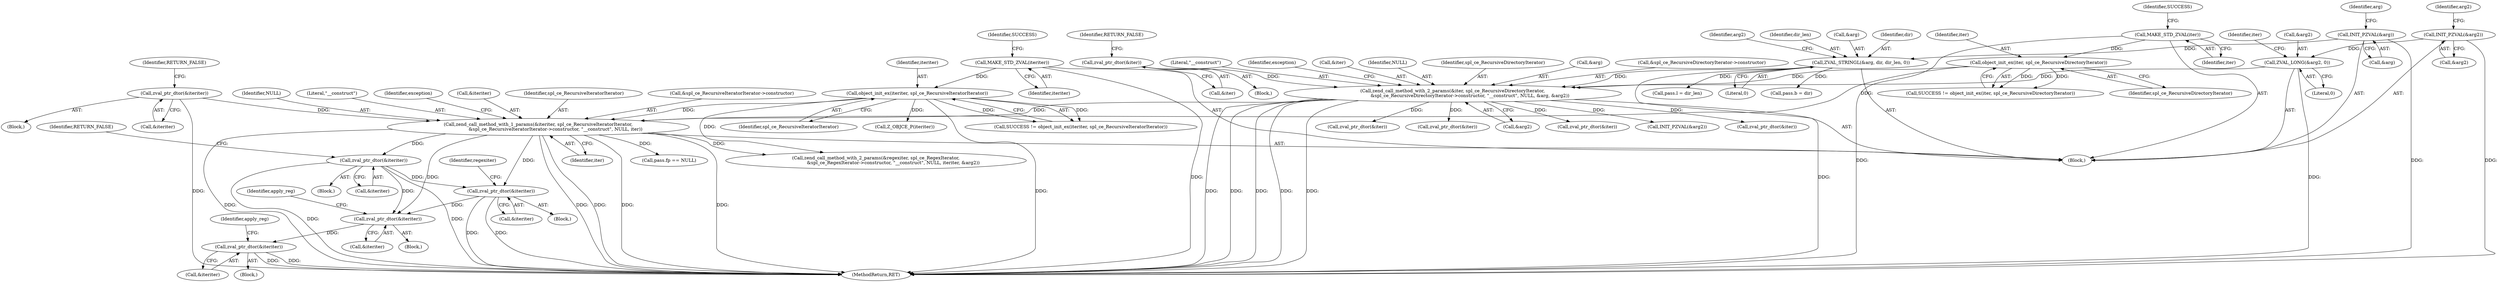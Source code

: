 digraph "0_php_bf58162ddf970f63502837f366930e44d6a992cf_3@pointer" {
"1000334" [label="(Call,zval_ptr_dtor(&iteriter))"];
"1000254" [label="(Call,zval_ptr_dtor(&iteriter))"];
"1000230" [label="(Call,zval_ptr_dtor(&iteriter))"];
"1000212" [label="(Call,zend_call_method_with_1_params(&iteriter, spl_ce_RecursiveIteratorIterator,\n                        &spl_ce_RecursiveIteratorIterator->constructor, \"__construct\", NULL, iter))"];
"1000208" [label="(Call,zval_ptr_dtor(&iteriter))"];
"1000201" [label="(Call,object_init_ex(iteriter, spl_ce_RecursiveIteratorIterator))"];
"1000196" [label="(Call,MAKE_STD_ZVAL(iteriter))"];
"1000174" [label="(Call,zend_call_method_with_2_params(&iter, spl_ce_RecursiveDirectoryIterator,\n                        &spl_ce_RecursiveDirectoryIterator->constructor, \"__construct\", NULL, &arg, &arg2))"];
"1000154" [label="(Call,zval_ptr_dtor(&iter))"];
"1000150" [label="(Call,object_init_ex(iter, spl_ce_RecursiveDirectoryIterator))"];
"1000145" [label="(Call,MAKE_STD_ZVAL(iter))"];
"1000161" [label="(Call,ZVAL_STRINGL(&arg, dir, dir_len, 0))"];
"1000158" [label="(Call,INIT_PZVAL(&arg))"];
"1000170" [label="(Call,ZVAL_LONG(&arg2, 0))"];
"1000167" [label="(Call,INIT_PZVAL(&arg2))"];
"1000348" [label="(Call,zval_ptr_dtor(&iteriter))"];
"1000334" [label="(Call,zval_ptr_dtor(&iteriter))"];
"1000175" [label="(Call,&iter)"];
"1000226" [label="(Block,)"];
"1000154" [label="(Call,zval_ptr_dtor(&iter))"];
"1000157" [label="(Identifier,RETURN_FALSE)"];
"1000162" [label="(Call,&arg)"];
"1000205" [label="(Call,zval_ptr_dtor(&iter))"];
"1000200" [label="(Identifier,SUCCESS)"];
"1000183" [label="(Identifier,NULL)"];
"1000153" [label="(Block,)"];
"1000348" [label="(Call,zval_ptr_dtor(&iteriter))"];
"1000103" [label="(Block,)"];
"1000168" [label="(Call,&arg2)"];
"1000163" [label="(Identifier,arg)"];
"1000227" [label="(Call,zval_ptr_dtor(&iter))"];
"1000155" [label="(Call,&iter)"];
"1000186" [label="(Call,&arg2)"];
"1000173" [label="(Literal,0)"];
"1000325" [label="(Call,pass.fp == NULL)"];
"1000203" [label="(Identifier,spl_ce_RecursiveIteratorIterator)"];
"1000253" [label="(Block,)"];
"1000161" [label="(Call,ZVAL_STRINGL(&arg, dir, dir_len, 0))"];
"1000170" [label="(Call,ZVAL_LONG(&arg2, 0))"];
"1000176" [label="(Identifier,iter)"];
"1000177" [label="(Identifier,spl_ce_RecursiveDirectoryIterator)"];
"1000258" [label="(Identifier,regexiter)"];
"1000150" [label="(Call,object_init_ex(iter, spl_ce_RecursiveDirectoryIterator))"];
"1000151" [label="(Identifier,iter)"];
"1000216" [label="(Call,&spl_ce_RecursiveIteratorIterator->constructor)"];
"1000254" [label="(Call,zval_ptr_dtor(&iteriter))"];
"1000233" [label="(Identifier,RETURN_FALSE)"];
"1000192" [label="(Call,zval_ptr_dtor(&iter))"];
"1000164" [label="(Identifier,dir)"];
"1000347" [label="(Block,)"];
"1000174" [label="(Call,zend_call_method_with_2_params(&iter, spl_ce_RecursiveDirectoryIterator,\n                        &spl_ce_RecursiveDirectoryIterator->constructor, \"__construct\", NULL, &arg, &arg2))"];
"1000169" [label="(Identifier,arg2)"];
"1000349" [label="(Call,&iteriter)"];
"1000209" [label="(Call,&iteriter)"];
"1000165" [label="(Identifier,dir_len)"];
"1000222" [label="(Identifier,iter)"];
"1000260" [label="(Call,INIT_PZVAL(&arg2))"];
"1000230" [label="(Call,zval_ptr_dtor(&iteriter))"];
"1000221" [label="(Identifier,NULL)"];
"1000211" [label="(Identifier,RETURN_FALSE)"];
"1000202" [label="(Identifier,iteriter)"];
"1000197" [label="(Identifier,iteriter)"];
"1000145" [label="(Call,MAKE_STD_ZVAL(iter))"];
"1000220" [label="(Literal,\"__construct\")"];
"1000184" [label="(Call,&arg)"];
"1000149" [label="(Identifier,SUCCESS)"];
"1000152" [label="(Identifier,spl_ce_RecursiveDirectoryIterator)"];
"1000292" [label="(Call,Z_OBJCE_P(iteriter))"];
"1000196" [label="(Call,MAKE_STD_ZVAL(iteriter))"];
"1000199" [label="(Call,SUCCESS != object_init_ex(iteriter, spl_ce_RecursiveIteratorIterator))"];
"1000333" [label="(Block,)"];
"1000225" [label="(Identifier,exception)"];
"1000201" [label="(Call,object_init_ex(iteriter, spl_ce_RecursiveIteratorIterator))"];
"1000231" [label="(Call,&iteriter)"];
"1000178" [label="(Call,&spl_ce_RecursiveDirectoryIterator->constructor)"];
"1000158" [label="(Call,INIT_PZVAL(&arg))"];
"1000212" [label="(Call,zend_call_method_with_1_params(&iteriter, spl_ce_RecursiveIteratorIterator,\n                        &spl_ce_RecursiveIteratorIterator->constructor, \"__construct\", NULL, iter))"];
"1000304" [label="(Call,pass.l = dir_len)"];
"1000167" [label="(Call,INIT_PZVAL(&arg2))"];
"1000204" [label="(Block,)"];
"1000234" [label="(Call,zval_ptr_dtor(&iter))"];
"1000269" [label="(Call,zend_call_method_with_2_params(&regexiter, spl_ce_RegexIterator,\n                        &spl_ce_RegexIterator->constructor, \"__construct\", NULL, iteriter, &arg2))"];
"1000148" [label="(Call,SUCCESS != object_init_ex(iter, spl_ce_RecursiveDirectoryIterator))"];
"1000255" [label="(Call,&iteriter)"];
"1000146" [label="(Identifier,iter)"];
"1000171" [label="(Call,&arg2)"];
"1000352" [label="(Identifier,apply_reg)"];
"1000389" [label="(MethodReturn,RET)"];
"1000166" [label="(Literal,0)"];
"1000159" [label="(Call,&arg)"];
"1000338" [label="(Identifier,apply_reg)"];
"1000335" [label="(Call,&iteriter)"];
"1000208" [label="(Call,zval_ptr_dtor(&iteriter))"];
"1000299" [label="(Call,pass.b = dir)"];
"1000213" [label="(Call,&iteriter)"];
"1000182" [label="(Literal,\"__construct\")"];
"1000190" [label="(Identifier,exception)"];
"1000172" [label="(Identifier,arg2)"];
"1000215" [label="(Identifier,spl_ce_RecursiveIteratorIterator)"];
"1000334" -> "1000333"  [label="AST: "];
"1000334" -> "1000335"  [label="CFG: "];
"1000335" -> "1000334"  [label="AST: "];
"1000338" -> "1000334"  [label="CFG: "];
"1000254" -> "1000334"  [label="DDG: "];
"1000230" -> "1000334"  [label="DDG: "];
"1000212" -> "1000334"  [label="DDG: "];
"1000334" -> "1000348"  [label="DDG: "];
"1000254" -> "1000253"  [label="AST: "];
"1000254" -> "1000255"  [label="CFG: "];
"1000255" -> "1000254"  [label="AST: "];
"1000258" -> "1000254"  [label="CFG: "];
"1000254" -> "1000389"  [label="DDG: "];
"1000254" -> "1000389"  [label="DDG: "];
"1000230" -> "1000254"  [label="DDG: "];
"1000212" -> "1000254"  [label="DDG: "];
"1000230" -> "1000226"  [label="AST: "];
"1000230" -> "1000231"  [label="CFG: "];
"1000231" -> "1000230"  [label="AST: "];
"1000233" -> "1000230"  [label="CFG: "];
"1000230" -> "1000389"  [label="DDG: "];
"1000230" -> "1000389"  [label="DDG: "];
"1000212" -> "1000230"  [label="DDG: "];
"1000212" -> "1000103"  [label="AST: "];
"1000212" -> "1000222"  [label="CFG: "];
"1000213" -> "1000212"  [label="AST: "];
"1000215" -> "1000212"  [label="AST: "];
"1000216" -> "1000212"  [label="AST: "];
"1000220" -> "1000212"  [label="AST: "];
"1000221" -> "1000212"  [label="AST: "];
"1000222" -> "1000212"  [label="AST: "];
"1000225" -> "1000212"  [label="CFG: "];
"1000212" -> "1000389"  [label="DDG: "];
"1000212" -> "1000389"  [label="DDG: "];
"1000212" -> "1000389"  [label="DDG: "];
"1000212" -> "1000389"  [label="DDG: "];
"1000212" -> "1000389"  [label="DDG: "];
"1000208" -> "1000212"  [label="DDG: "];
"1000201" -> "1000212"  [label="DDG: "];
"1000174" -> "1000212"  [label="DDG: "];
"1000150" -> "1000212"  [label="DDG: "];
"1000212" -> "1000269"  [label="DDG: "];
"1000212" -> "1000325"  [label="DDG: "];
"1000208" -> "1000204"  [label="AST: "];
"1000208" -> "1000209"  [label="CFG: "];
"1000209" -> "1000208"  [label="AST: "];
"1000211" -> "1000208"  [label="CFG: "];
"1000208" -> "1000389"  [label="DDG: "];
"1000201" -> "1000199"  [label="AST: "];
"1000201" -> "1000203"  [label="CFG: "];
"1000202" -> "1000201"  [label="AST: "];
"1000203" -> "1000201"  [label="AST: "];
"1000199" -> "1000201"  [label="CFG: "];
"1000201" -> "1000389"  [label="DDG: "];
"1000201" -> "1000199"  [label="DDG: "];
"1000201" -> "1000199"  [label="DDG: "];
"1000196" -> "1000201"  [label="DDG: "];
"1000201" -> "1000269"  [label="DDG: "];
"1000201" -> "1000292"  [label="DDG: "];
"1000196" -> "1000103"  [label="AST: "];
"1000196" -> "1000197"  [label="CFG: "];
"1000197" -> "1000196"  [label="AST: "];
"1000200" -> "1000196"  [label="CFG: "];
"1000196" -> "1000389"  [label="DDG: "];
"1000174" -> "1000103"  [label="AST: "];
"1000174" -> "1000186"  [label="CFG: "];
"1000175" -> "1000174"  [label="AST: "];
"1000177" -> "1000174"  [label="AST: "];
"1000178" -> "1000174"  [label="AST: "];
"1000182" -> "1000174"  [label="AST: "];
"1000183" -> "1000174"  [label="AST: "];
"1000184" -> "1000174"  [label="AST: "];
"1000186" -> "1000174"  [label="AST: "];
"1000190" -> "1000174"  [label="CFG: "];
"1000174" -> "1000389"  [label="DDG: "];
"1000174" -> "1000389"  [label="DDG: "];
"1000174" -> "1000389"  [label="DDG: "];
"1000174" -> "1000389"  [label="DDG: "];
"1000174" -> "1000389"  [label="DDG: "];
"1000154" -> "1000174"  [label="DDG: "];
"1000150" -> "1000174"  [label="DDG: "];
"1000161" -> "1000174"  [label="DDG: "];
"1000170" -> "1000174"  [label="DDG: "];
"1000174" -> "1000192"  [label="DDG: "];
"1000174" -> "1000205"  [label="DDG: "];
"1000174" -> "1000227"  [label="DDG: "];
"1000174" -> "1000234"  [label="DDG: "];
"1000174" -> "1000260"  [label="DDG: "];
"1000154" -> "1000153"  [label="AST: "];
"1000154" -> "1000155"  [label="CFG: "];
"1000155" -> "1000154"  [label="AST: "];
"1000157" -> "1000154"  [label="CFG: "];
"1000150" -> "1000148"  [label="AST: "];
"1000150" -> "1000152"  [label="CFG: "];
"1000151" -> "1000150"  [label="AST: "];
"1000152" -> "1000150"  [label="AST: "];
"1000148" -> "1000150"  [label="CFG: "];
"1000150" -> "1000148"  [label="DDG: "];
"1000150" -> "1000148"  [label="DDG: "];
"1000145" -> "1000150"  [label="DDG: "];
"1000145" -> "1000103"  [label="AST: "];
"1000145" -> "1000146"  [label="CFG: "];
"1000146" -> "1000145"  [label="AST: "];
"1000149" -> "1000145"  [label="CFG: "];
"1000145" -> "1000389"  [label="DDG: "];
"1000161" -> "1000103"  [label="AST: "];
"1000161" -> "1000166"  [label="CFG: "];
"1000162" -> "1000161"  [label="AST: "];
"1000164" -> "1000161"  [label="AST: "];
"1000165" -> "1000161"  [label="AST: "];
"1000166" -> "1000161"  [label="AST: "];
"1000169" -> "1000161"  [label="CFG: "];
"1000161" -> "1000389"  [label="DDG: "];
"1000158" -> "1000161"  [label="DDG: "];
"1000161" -> "1000299"  [label="DDG: "];
"1000161" -> "1000304"  [label="DDG: "];
"1000158" -> "1000103"  [label="AST: "];
"1000158" -> "1000159"  [label="CFG: "];
"1000159" -> "1000158"  [label="AST: "];
"1000163" -> "1000158"  [label="CFG: "];
"1000158" -> "1000389"  [label="DDG: "];
"1000170" -> "1000103"  [label="AST: "];
"1000170" -> "1000173"  [label="CFG: "];
"1000171" -> "1000170"  [label="AST: "];
"1000173" -> "1000170"  [label="AST: "];
"1000176" -> "1000170"  [label="CFG: "];
"1000170" -> "1000389"  [label="DDG: "];
"1000167" -> "1000170"  [label="DDG: "];
"1000167" -> "1000103"  [label="AST: "];
"1000167" -> "1000168"  [label="CFG: "];
"1000168" -> "1000167"  [label="AST: "];
"1000172" -> "1000167"  [label="CFG: "];
"1000167" -> "1000389"  [label="DDG: "];
"1000348" -> "1000347"  [label="AST: "];
"1000348" -> "1000349"  [label="CFG: "];
"1000349" -> "1000348"  [label="AST: "];
"1000352" -> "1000348"  [label="CFG: "];
"1000348" -> "1000389"  [label="DDG: "];
"1000348" -> "1000389"  [label="DDG: "];
}
